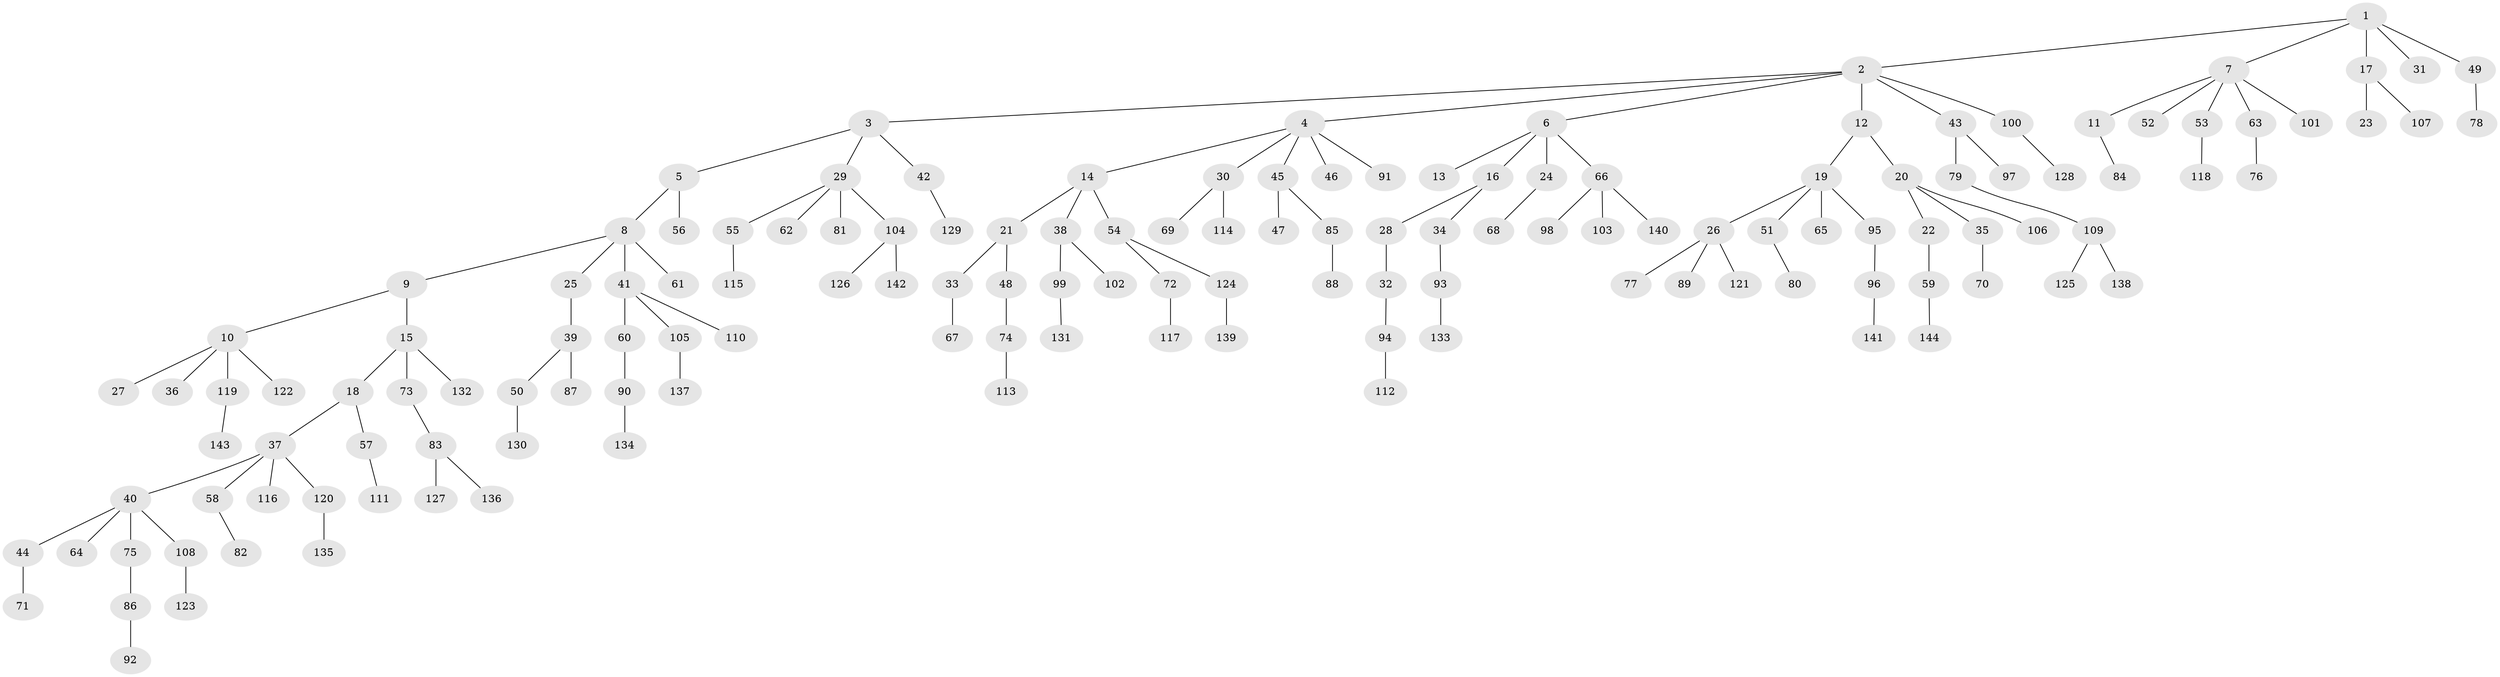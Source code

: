 // Generated by graph-tools (version 1.1) at 2025/11/02/27/25 16:11:25]
// undirected, 144 vertices, 143 edges
graph export_dot {
graph [start="1"]
  node [color=gray90,style=filled];
  1;
  2;
  3;
  4;
  5;
  6;
  7;
  8;
  9;
  10;
  11;
  12;
  13;
  14;
  15;
  16;
  17;
  18;
  19;
  20;
  21;
  22;
  23;
  24;
  25;
  26;
  27;
  28;
  29;
  30;
  31;
  32;
  33;
  34;
  35;
  36;
  37;
  38;
  39;
  40;
  41;
  42;
  43;
  44;
  45;
  46;
  47;
  48;
  49;
  50;
  51;
  52;
  53;
  54;
  55;
  56;
  57;
  58;
  59;
  60;
  61;
  62;
  63;
  64;
  65;
  66;
  67;
  68;
  69;
  70;
  71;
  72;
  73;
  74;
  75;
  76;
  77;
  78;
  79;
  80;
  81;
  82;
  83;
  84;
  85;
  86;
  87;
  88;
  89;
  90;
  91;
  92;
  93;
  94;
  95;
  96;
  97;
  98;
  99;
  100;
  101;
  102;
  103;
  104;
  105;
  106;
  107;
  108;
  109;
  110;
  111;
  112;
  113;
  114;
  115;
  116;
  117;
  118;
  119;
  120;
  121;
  122;
  123;
  124;
  125;
  126;
  127;
  128;
  129;
  130;
  131;
  132;
  133;
  134;
  135;
  136;
  137;
  138;
  139;
  140;
  141;
  142;
  143;
  144;
  1 -- 2;
  1 -- 7;
  1 -- 17;
  1 -- 31;
  1 -- 49;
  2 -- 3;
  2 -- 4;
  2 -- 6;
  2 -- 12;
  2 -- 43;
  2 -- 100;
  3 -- 5;
  3 -- 29;
  3 -- 42;
  4 -- 14;
  4 -- 30;
  4 -- 45;
  4 -- 46;
  4 -- 91;
  5 -- 8;
  5 -- 56;
  6 -- 13;
  6 -- 16;
  6 -- 24;
  6 -- 66;
  7 -- 11;
  7 -- 52;
  7 -- 53;
  7 -- 63;
  7 -- 101;
  8 -- 9;
  8 -- 25;
  8 -- 41;
  8 -- 61;
  9 -- 10;
  9 -- 15;
  10 -- 27;
  10 -- 36;
  10 -- 119;
  10 -- 122;
  11 -- 84;
  12 -- 19;
  12 -- 20;
  14 -- 21;
  14 -- 38;
  14 -- 54;
  15 -- 18;
  15 -- 73;
  15 -- 132;
  16 -- 28;
  16 -- 34;
  17 -- 23;
  17 -- 107;
  18 -- 37;
  18 -- 57;
  19 -- 26;
  19 -- 51;
  19 -- 65;
  19 -- 95;
  20 -- 22;
  20 -- 35;
  20 -- 106;
  21 -- 33;
  21 -- 48;
  22 -- 59;
  24 -- 68;
  25 -- 39;
  26 -- 77;
  26 -- 89;
  26 -- 121;
  28 -- 32;
  29 -- 55;
  29 -- 62;
  29 -- 81;
  29 -- 104;
  30 -- 69;
  30 -- 114;
  32 -- 94;
  33 -- 67;
  34 -- 93;
  35 -- 70;
  37 -- 40;
  37 -- 58;
  37 -- 116;
  37 -- 120;
  38 -- 99;
  38 -- 102;
  39 -- 50;
  39 -- 87;
  40 -- 44;
  40 -- 64;
  40 -- 75;
  40 -- 108;
  41 -- 60;
  41 -- 105;
  41 -- 110;
  42 -- 129;
  43 -- 79;
  43 -- 97;
  44 -- 71;
  45 -- 47;
  45 -- 85;
  48 -- 74;
  49 -- 78;
  50 -- 130;
  51 -- 80;
  53 -- 118;
  54 -- 72;
  54 -- 124;
  55 -- 115;
  57 -- 111;
  58 -- 82;
  59 -- 144;
  60 -- 90;
  63 -- 76;
  66 -- 98;
  66 -- 103;
  66 -- 140;
  72 -- 117;
  73 -- 83;
  74 -- 113;
  75 -- 86;
  79 -- 109;
  83 -- 127;
  83 -- 136;
  85 -- 88;
  86 -- 92;
  90 -- 134;
  93 -- 133;
  94 -- 112;
  95 -- 96;
  96 -- 141;
  99 -- 131;
  100 -- 128;
  104 -- 126;
  104 -- 142;
  105 -- 137;
  108 -- 123;
  109 -- 125;
  109 -- 138;
  119 -- 143;
  120 -- 135;
  124 -- 139;
}
